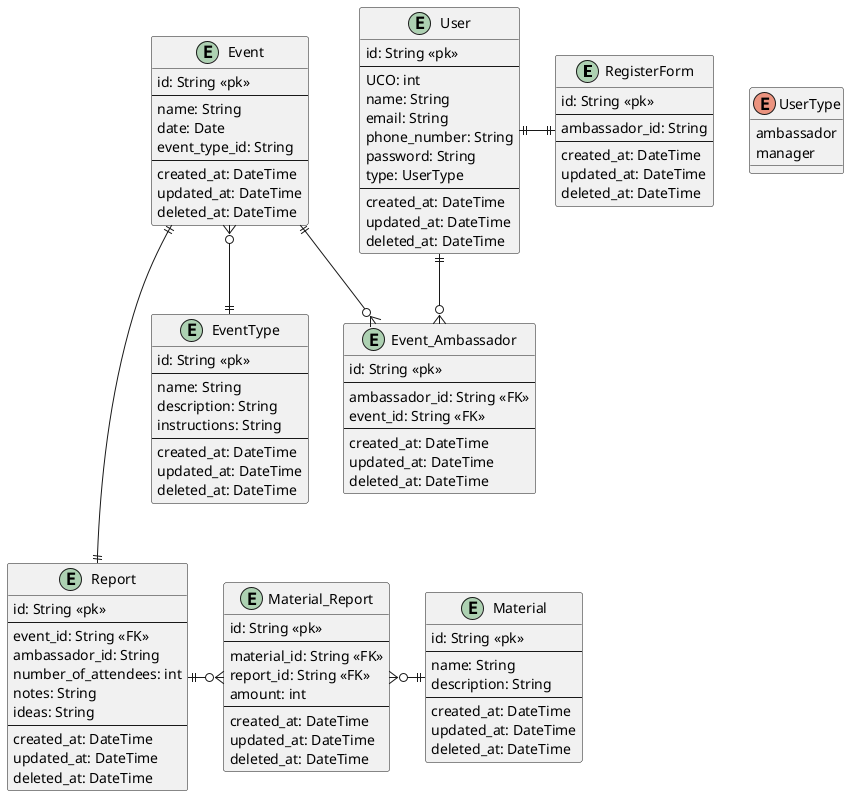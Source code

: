@startuml
'https://plantuml.com/entity-diagram

entity RegisterForm {
  id: String <<pk>>
  --
  ambassador_id: String
  'answers
  --
  created_at: DateTime
  updated_at: DateTime
  deleted_at: DateTime
}

entity User {
  id: String <<pk>>
  --
  UCO: int
  name: String
  email: String
  phone_number: String
  password: String
  type: UserType
  --
  created_at: DateTime
  updated_at: DateTime
  deleted_at: DateTime
}

enum UserType {
  ambassador
  manager
}

entity Event {
  id: String <<pk>>
  --
  name: String
  date: Date
  event_type_id: String
  --
  created_at: DateTime
  updated_at: DateTime
  deleted_at: DateTime
}

entity EventType {
  id: String <<pk>>
  --
  name: String
  description: String
  instructions: String
  --
  created_at: DateTime
  updated_at: DateTime
  deleted_at: DateTime
}

entity Event_Ambassador {
  id: String <<pk>>
  --
  ambassador_id: String <<FK>>
  event_id: String <<FK>>
  --
  created_at: DateTime
  updated_at: DateTime
  deleted_at: DateTime
}

entity Report {
  id: String <<pk>>
  --
  event_id: String <<FK>>
  ambassador_id: String
  number_of_attendees: int
'photos
  notes: String
  ideas: String
  --
  created_at: DateTime
  updated_at: DateTime
  deleted_at: DateTime
}

entity Material_Report {
  id: String <<pk>>
  --
  material_id: String <<FK>>
  report_id: String <<FK>>
  amount: int
  --
  created_at: DateTime
  updated_at: DateTime
  deleted_at: DateTime
}

entity Material {
  id: String <<pk>>
  --
  name: String
  description: String
  --
  created_at: DateTime
  updated_at: DateTime
  deleted_at: DateTime
}

Report ||-o{ Material_Report
Material_Report }o-|| Material
Event ||---|| Report

User ||-|| RegisterForm
User ||--o{ Event_Ambassador
Event ||--o{ Event_Ambassador
Event }o--|| EventType

@enduml